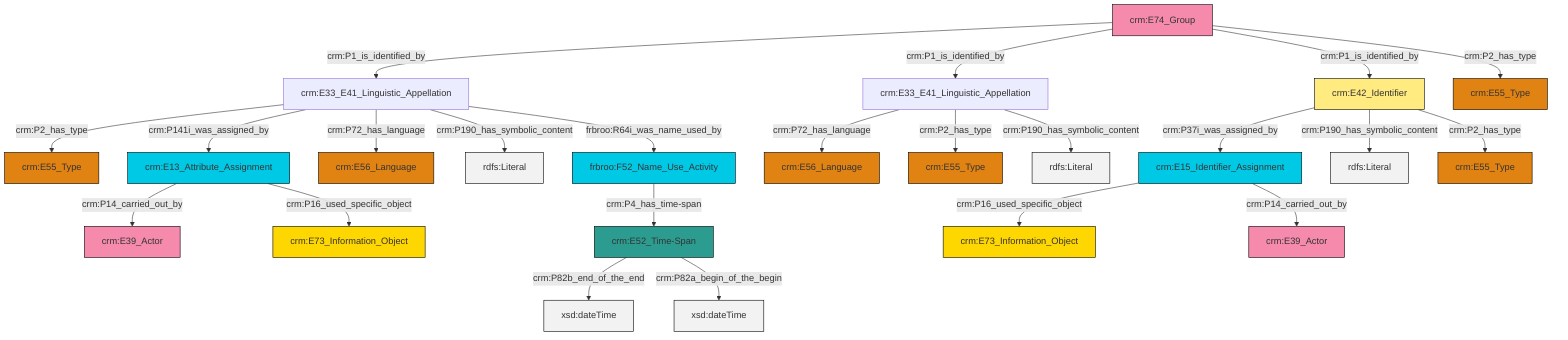 graph TD
classDef Literal fill:#f2f2f2,stroke:#000000;
classDef CRM_Entity fill:#FFFFFF,stroke:#000000;
classDef Temporal_Entity fill:#00C9E6, stroke:#000000;
classDef Type fill:#E18312, stroke:#000000;
classDef Time-Span fill:#2C9C91, stroke:#000000;
classDef Appellation fill:#FFEB7F, stroke:#000000;
classDef Place fill:#008836, stroke:#000000;
classDef Persistent_Item fill:#B266B2, stroke:#000000;
classDef Conceptual_Object fill:#FFD700, stroke:#000000;
classDef Physical_Thing fill:#D2B48C, stroke:#000000;
classDef Actor fill:#f58aad, stroke:#000000;
classDef PC_Classes fill:#4ce600, stroke:#000000;
classDef Multi fill:#cccccc,stroke:#000000;

6["crm:E15_Identifier_Assignment"]:::Temporal_Entity -->|crm:P16_used_specific_object| 7["crm:E73_Information_Object"]:::Conceptual_Object
0["crm:E52_Time-Span"]:::Time-Span -->|crm:P82b_end_of_the_end| 10[xsd:dateTime]:::Literal
13["crm:E42_Identifier"]:::Appellation -->|crm:P37i_was_assigned_by| 6["crm:E15_Identifier_Assignment"]:::Temporal_Entity
6["crm:E15_Identifier_Assignment"]:::Temporal_Entity -->|crm:P14_carried_out_by| 14["crm:E39_Actor"]:::Actor
17["crm:E33_E41_Linguistic_Appellation"]:::Default -->|crm:P2_has_type| 18["crm:E55_Type"]:::Type
17["crm:E33_E41_Linguistic_Appellation"]:::Default -->|crm:P141i_was_assigned_by| 21["crm:E13_Attribute_Assignment"]:::Temporal_Entity
22["crm:E33_E41_Linguistic_Appellation"]:::Default -->|crm:P72_has_language| 8["crm:E56_Language"]:::Type
23["frbroo:F52_Name_Use_Activity"]:::Temporal_Entity -->|crm:P4_has_time-span| 0["crm:E52_Time-Span"]:::Time-Span
22["crm:E33_E41_Linguistic_Appellation"]:::Default -->|crm:P2_has_type| 2["crm:E55_Type"]:::Type
22["crm:E33_E41_Linguistic_Appellation"]:::Default -->|crm:P190_has_symbolic_content| 26[rdfs:Literal]:::Literal
13["crm:E42_Identifier"]:::Appellation -->|crm:P190_has_symbolic_content| 27[rdfs:Literal]:::Literal
15["crm:E74_Group"]:::Actor -->|crm:P1_is_identified_by| 17["crm:E33_E41_Linguistic_Appellation"]:::Default
15["crm:E74_Group"]:::Actor -->|crm:P1_is_identified_by| 22["crm:E33_E41_Linguistic_Appellation"]:::Default
21["crm:E13_Attribute_Assignment"]:::Temporal_Entity -->|crm:P14_carried_out_by| 4["crm:E39_Actor"]:::Actor
17["crm:E33_E41_Linguistic_Appellation"]:::Default -->|crm:P72_has_language| 24["crm:E56_Language"]:::Type
15["crm:E74_Group"]:::Actor -->|crm:P1_is_identified_by| 13["crm:E42_Identifier"]:::Appellation
17["crm:E33_E41_Linguistic_Appellation"]:::Default -->|crm:P190_has_symbolic_content| 34[rdfs:Literal]:::Literal
13["crm:E42_Identifier"]:::Appellation -->|crm:P2_has_type| 11["crm:E55_Type"]:::Type
21["crm:E13_Attribute_Assignment"]:::Temporal_Entity -->|crm:P16_used_specific_object| 38["crm:E73_Information_Object"]:::Conceptual_Object
15["crm:E74_Group"]:::Actor -->|crm:P2_has_type| 31["crm:E55_Type"]:::Type
0["crm:E52_Time-Span"]:::Time-Span -->|crm:P82a_begin_of_the_begin| 40[xsd:dateTime]:::Literal
17["crm:E33_E41_Linguistic_Appellation"]:::Default -->|frbroo:R64i_was_name_used_by| 23["frbroo:F52_Name_Use_Activity"]:::Temporal_Entity